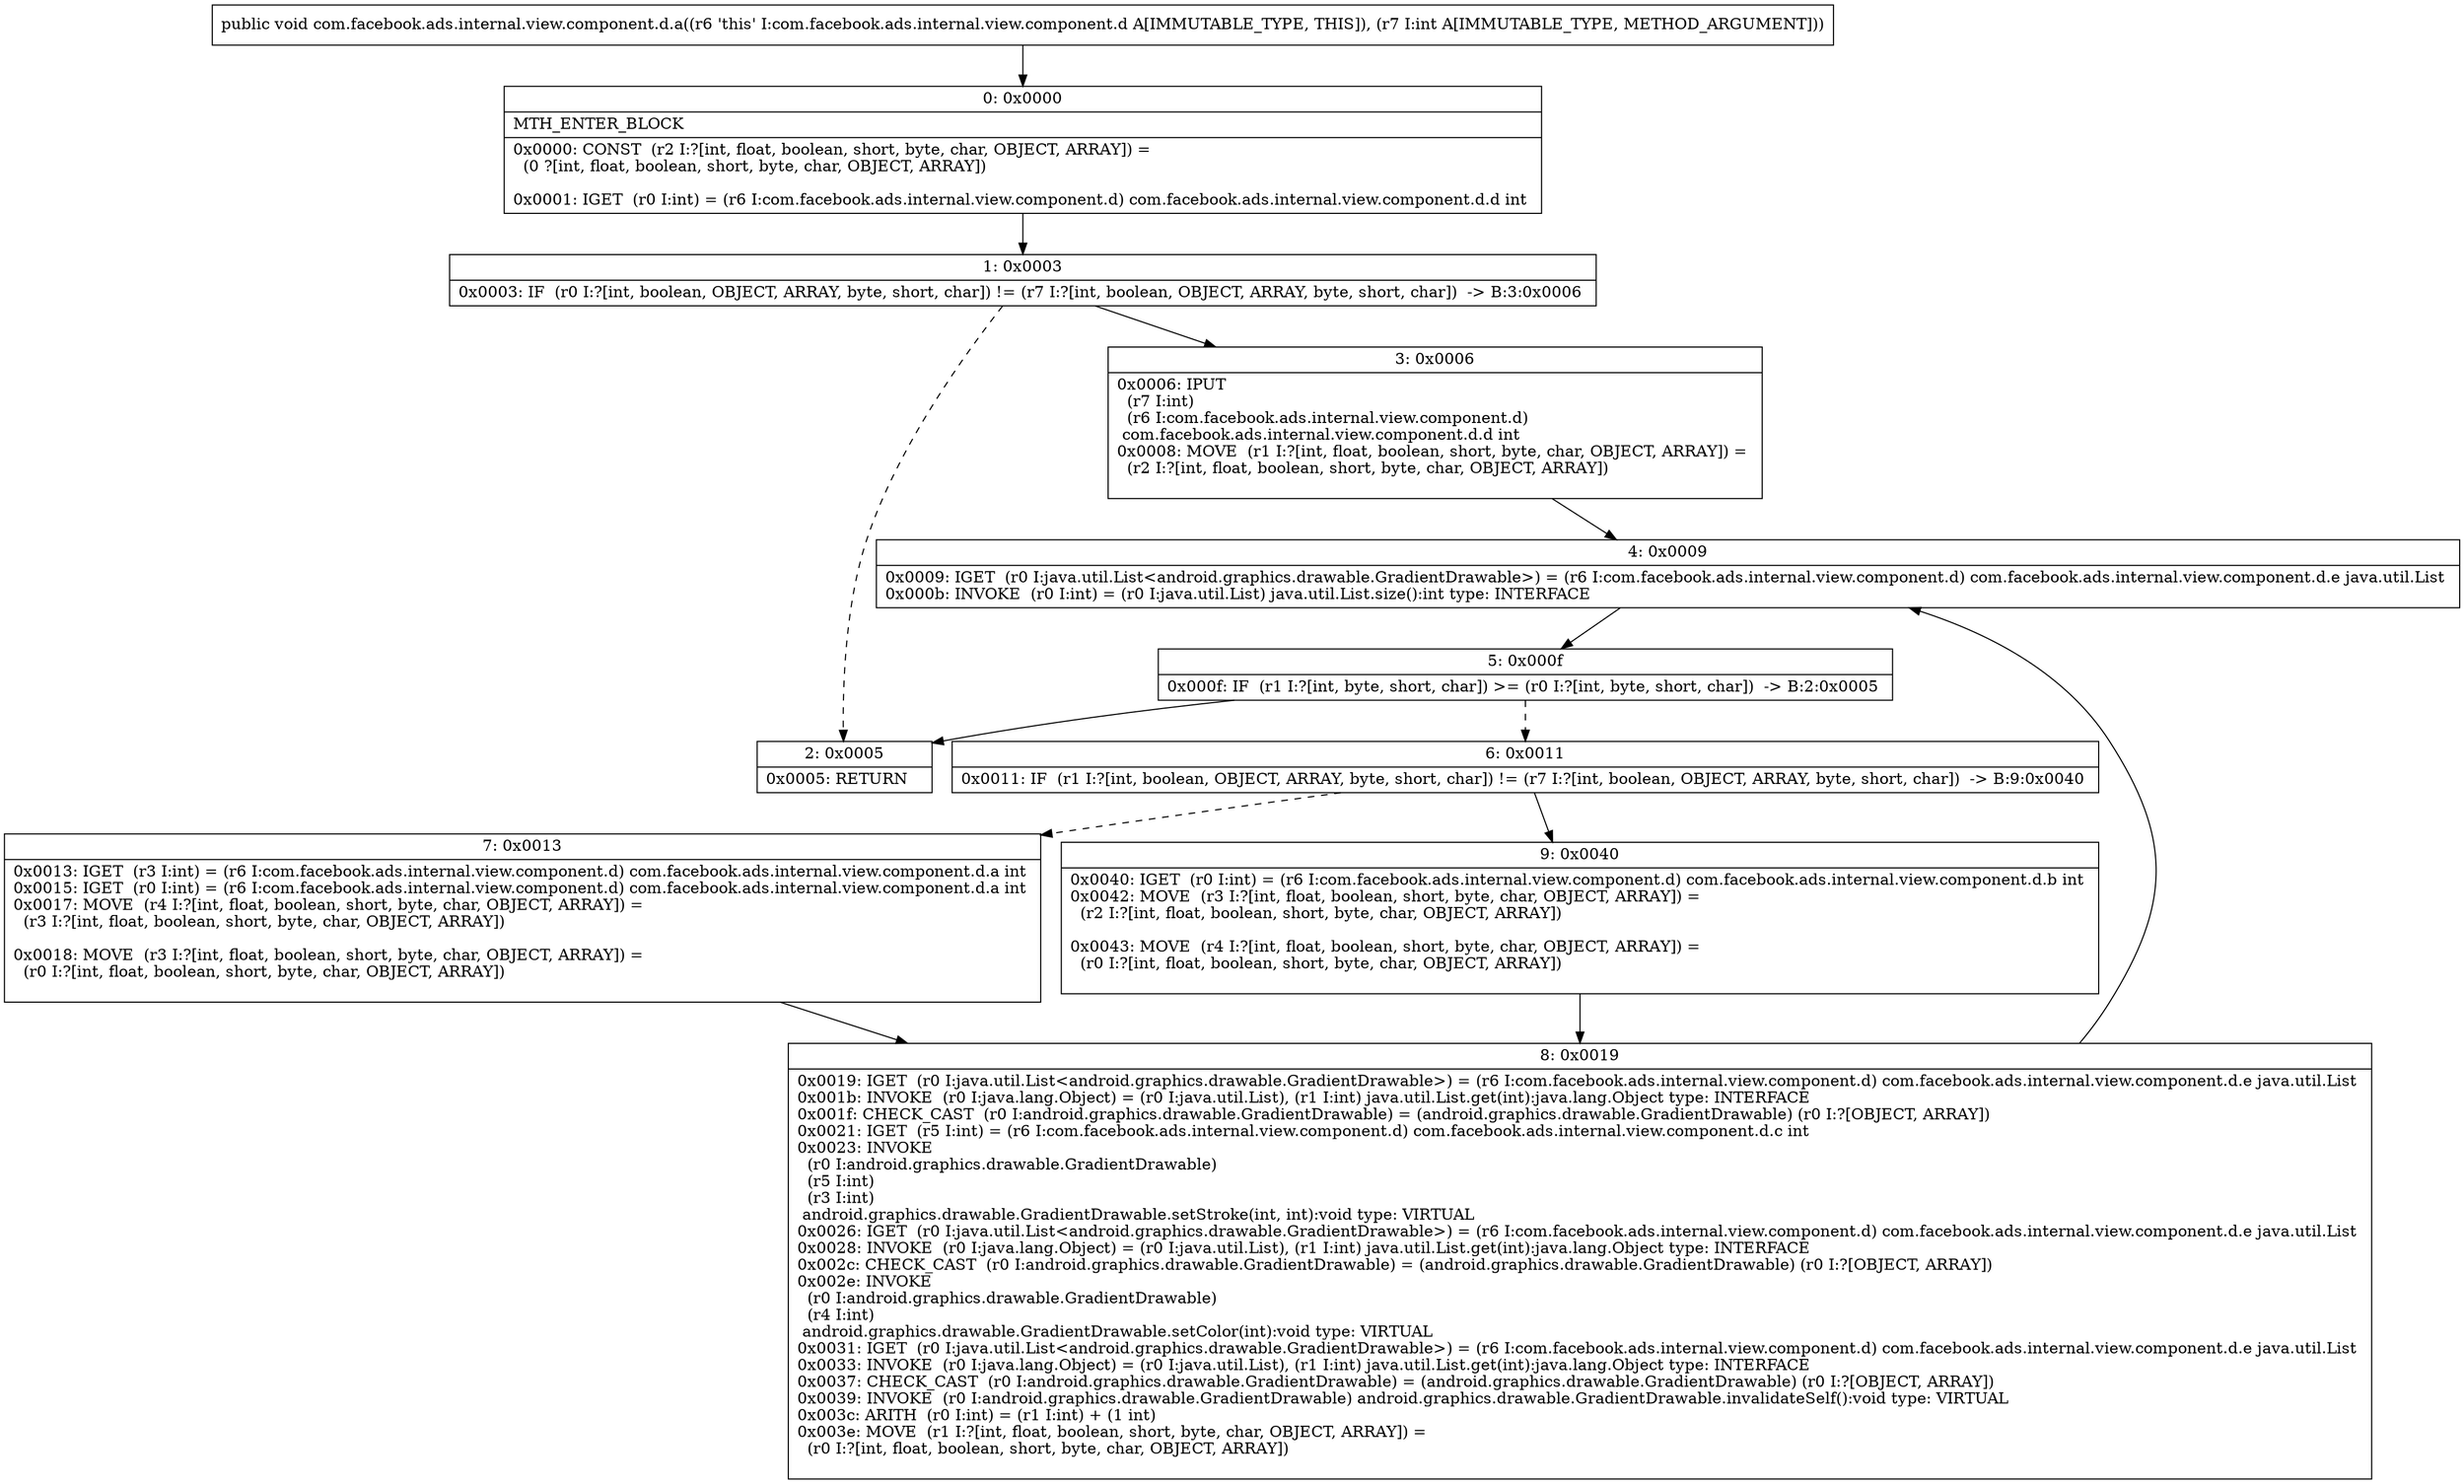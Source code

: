 digraph "CFG forcom.facebook.ads.internal.view.component.d.a(I)V" {
Node_0 [shape=record,label="{0\:\ 0x0000|MTH_ENTER_BLOCK\l|0x0000: CONST  (r2 I:?[int, float, boolean, short, byte, char, OBJECT, ARRAY]) = \l  (0 ?[int, float, boolean, short, byte, char, OBJECT, ARRAY])\l \l0x0001: IGET  (r0 I:int) = (r6 I:com.facebook.ads.internal.view.component.d) com.facebook.ads.internal.view.component.d.d int \l}"];
Node_1 [shape=record,label="{1\:\ 0x0003|0x0003: IF  (r0 I:?[int, boolean, OBJECT, ARRAY, byte, short, char]) != (r7 I:?[int, boolean, OBJECT, ARRAY, byte, short, char])  \-\> B:3:0x0006 \l}"];
Node_2 [shape=record,label="{2\:\ 0x0005|0x0005: RETURN   \l}"];
Node_3 [shape=record,label="{3\:\ 0x0006|0x0006: IPUT  \l  (r7 I:int)\l  (r6 I:com.facebook.ads.internal.view.component.d)\l com.facebook.ads.internal.view.component.d.d int \l0x0008: MOVE  (r1 I:?[int, float, boolean, short, byte, char, OBJECT, ARRAY]) = \l  (r2 I:?[int, float, boolean, short, byte, char, OBJECT, ARRAY])\l \l}"];
Node_4 [shape=record,label="{4\:\ 0x0009|0x0009: IGET  (r0 I:java.util.List\<android.graphics.drawable.GradientDrawable\>) = (r6 I:com.facebook.ads.internal.view.component.d) com.facebook.ads.internal.view.component.d.e java.util.List \l0x000b: INVOKE  (r0 I:int) = (r0 I:java.util.List) java.util.List.size():int type: INTERFACE \l}"];
Node_5 [shape=record,label="{5\:\ 0x000f|0x000f: IF  (r1 I:?[int, byte, short, char]) \>= (r0 I:?[int, byte, short, char])  \-\> B:2:0x0005 \l}"];
Node_6 [shape=record,label="{6\:\ 0x0011|0x0011: IF  (r1 I:?[int, boolean, OBJECT, ARRAY, byte, short, char]) != (r7 I:?[int, boolean, OBJECT, ARRAY, byte, short, char])  \-\> B:9:0x0040 \l}"];
Node_7 [shape=record,label="{7\:\ 0x0013|0x0013: IGET  (r3 I:int) = (r6 I:com.facebook.ads.internal.view.component.d) com.facebook.ads.internal.view.component.d.a int \l0x0015: IGET  (r0 I:int) = (r6 I:com.facebook.ads.internal.view.component.d) com.facebook.ads.internal.view.component.d.a int \l0x0017: MOVE  (r4 I:?[int, float, boolean, short, byte, char, OBJECT, ARRAY]) = \l  (r3 I:?[int, float, boolean, short, byte, char, OBJECT, ARRAY])\l \l0x0018: MOVE  (r3 I:?[int, float, boolean, short, byte, char, OBJECT, ARRAY]) = \l  (r0 I:?[int, float, boolean, short, byte, char, OBJECT, ARRAY])\l \l}"];
Node_8 [shape=record,label="{8\:\ 0x0019|0x0019: IGET  (r0 I:java.util.List\<android.graphics.drawable.GradientDrawable\>) = (r6 I:com.facebook.ads.internal.view.component.d) com.facebook.ads.internal.view.component.d.e java.util.List \l0x001b: INVOKE  (r0 I:java.lang.Object) = (r0 I:java.util.List), (r1 I:int) java.util.List.get(int):java.lang.Object type: INTERFACE \l0x001f: CHECK_CAST  (r0 I:android.graphics.drawable.GradientDrawable) = (android.graphics.drawable.GradientDrawable) (r0 I:?[OBJECT, ARRAY]) \l0x0021: IGET  (r5 I:int) = (r6 I:com.facebook.ads.internal.view.component.d) com.facebook.ads.internal.view.component.d.c int \l0x0023: INVOKE  \l  (r0 I:android.graphics.drawable.GradientDrawable)\l  (r5 I:int)\l  (r3 I:int)\l android.graphics.drawable.GradientDrawable.setStroke(int, int):void type: VIRTUAL \l0x0026: IGET  (r0 I:java.util.List\<android.graphics.drawable.GradientDrawable\>) = (r6 I:com.facebook.ads.internal.view.component.d) com.facebook.ads.internal.view.component.d.e java.util.List \l0x0028: INVOKE  (r0 I:java.lang.Object) = (r0 I:java.util.List), (r1 I:int) java.util.List.get(int):java.lang.Object type: INTERFACE \l0x002c: CHECK_CAST  (r0 I:android.graphics.drawable.GradientDrawable) = (android.graphics.drawable.GradientDrawable) (r0 I:?[OBJECT, ARRAY]) \l0x002e: INVOKE  \l  (r0 I:android.graphics.drawable.GradientDrawable)\l  (r4 I:int)\l android.graphics.drawable.GradientDrawable.setColor(int):void type: VIRTUAL \l0x0031: IGET  (r0 I:java.util.List\<android.graphics.drawable.GradientDrawable\>) = (r6 I:com.facebook.ads.internal.view.component.d) com.facebook.ads.internal.view.component.d.e java.util.List \l0x0033: INVOKE  (r0 I:java.lang.Object) = (r0 I:java.util.List), (r1 I:int) java.util.List.get(int):java.lang.Object type: INTERFACE \l0x0037: CHECK_CAST  (r0 I:android.graphics.drawable.GradientDrawable) = (android.graphics.drawable.GradientDrawable) (r0 I:?[OBJECT, ARRAY]) \l0x0039: INVOKE  (r0 I:android.graphics.drawable.GradientDrawable) android.graphics.drawable.GradientDrawable.invalidateSelf():void type: VIRTUAL \l0x003c: ARITH  (r0 I:int) = (r1 I:int) + (1 int) \l0x003e: MOVE  (r1 I:?[int, float, boolean, short, byte, char, OBJECT, ARRAY]) = \l  (r0 I:?[int, float, boolean, short, byte, char, OBJECT, ARRAY])\l \l}"];
Node_9 [shape=record,label="{9\:\ 0x0040|0x0040: IGET  (r0 I:int) = (r6 I:com.facebook.ads.internal.view.component.d) com.facebook.ads.internal.view.component.d.b int \l0x0042: MOVE  (r3 I:?[int, float, boolean, short, byte, char, OBJECT, ARRAY]) = \l  (r2 I:?[int, float, boolean, short, byte, char, OBJECT, ARRAY])\l \l0x0043: MOVE  (r4 I:?[int, float, boolean, short, byte, char, OBJECT, ARRAY]) = \l  (r0 I:?[int, float, boolean, short, byte, char, OBJECT, ARRAY])\l \l}"];
MethodNode[shape=record,label="{public void com.facebook.ads.internal.view.component.d.a((r6 'this' I:com.facebook.ads.internal.view.component.d A[IMMUTABLE_TYPE, THIS]), (r7 I:int A[IMMUTABLE_TYPE, METHOD_ARGUMENT])) }"];
MethodNode -> Node_0;
Node_0 -> Node_1;
Node_1 -> Node_2[style=dashed];
Node_1 -> Node_3;
Node_3 -> Node_4;
Node_4 -> Node_5;
Node_5 -> Node_2;
Node_5 -> Node_6[style=dashed];
Node_6 -> Node_7[style=dashed];
Node_6 -> Node_9;
Node_7 -> Node_8;
Node_8 -> Node_4;
Node_9 -> Node_8;
}

